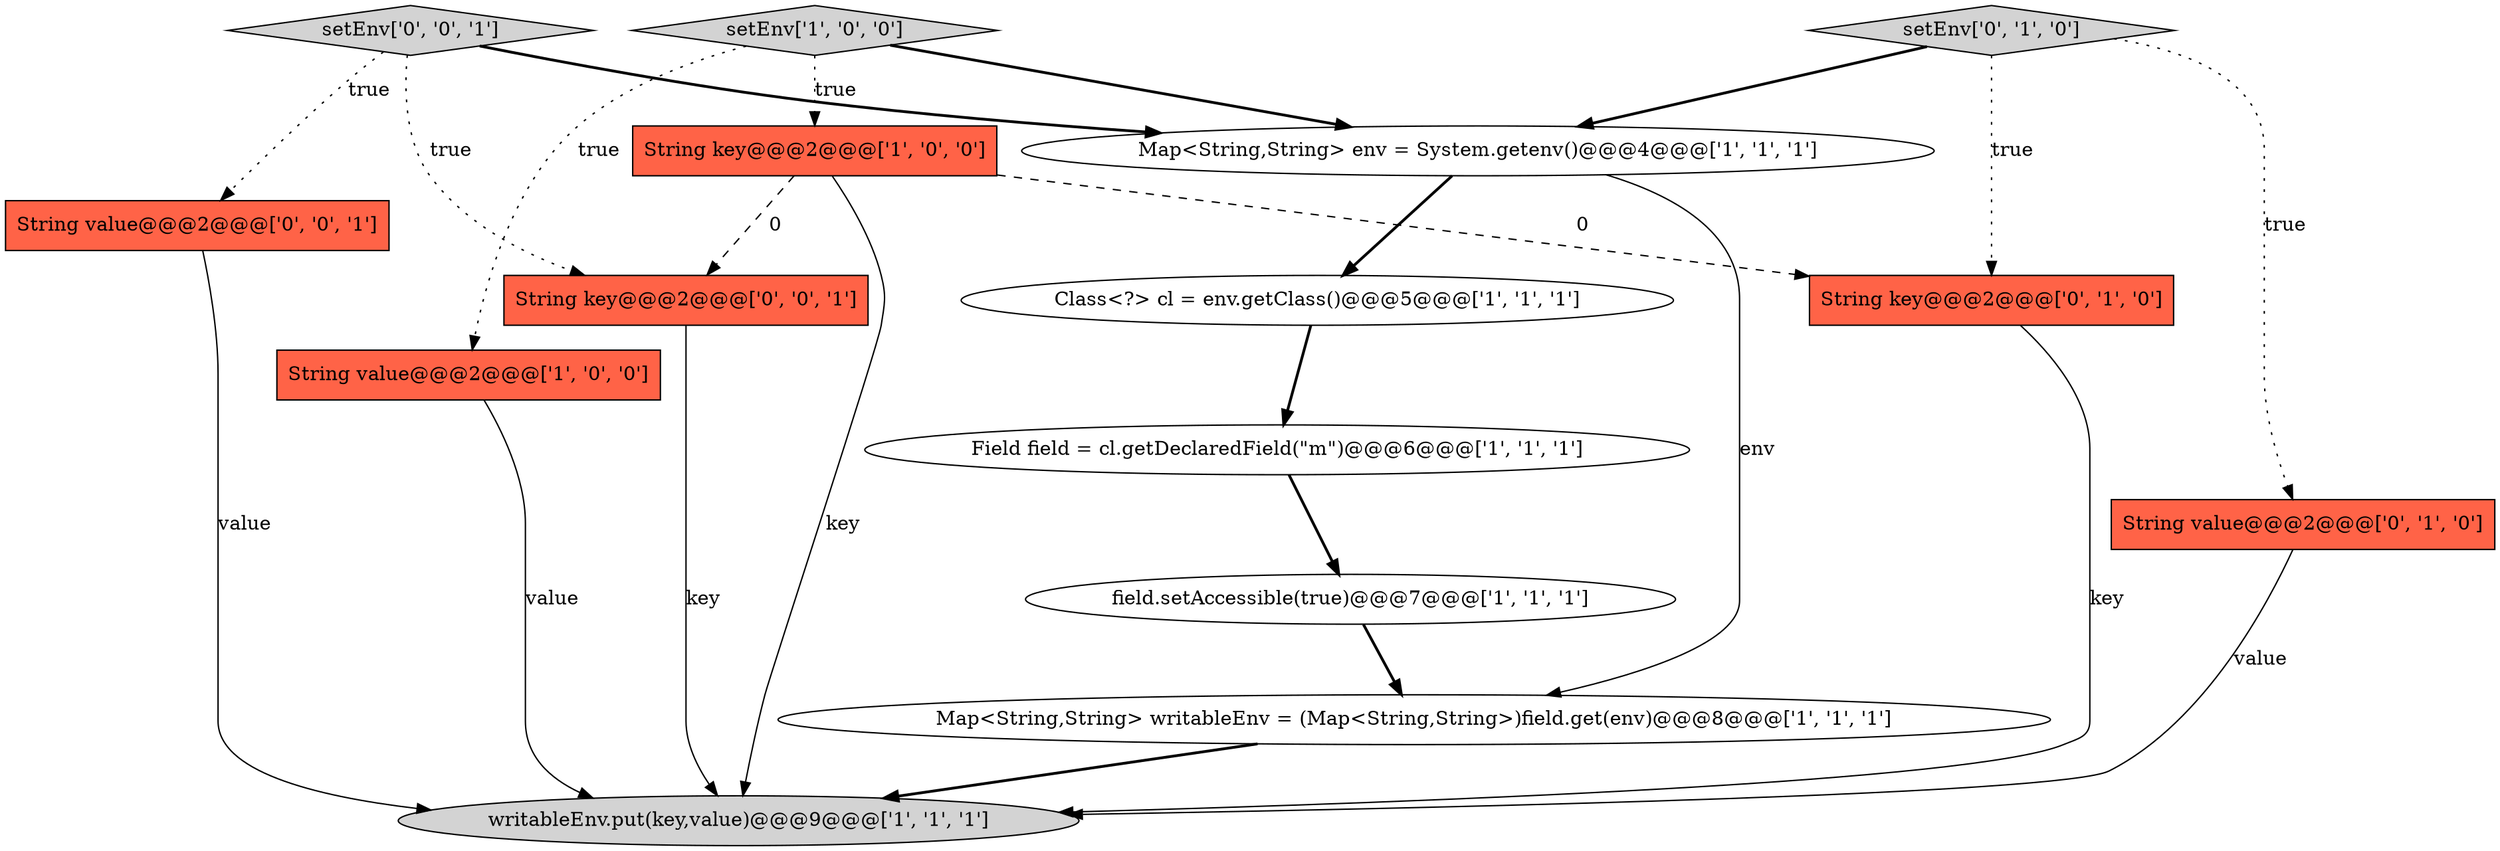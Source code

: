 digraph {
5 [style = filled, label = "String key@@@2@@@['1', '0', '0']", fillcolor = tomato, shape = box image = "AAA1AAABBB1BBB"];
6 [style = filled, label = "Field field = cl.getDeclaredField(\"m\")@@@6@@@['1', '1', '1']", fillcolor = white, shape = ellipse image = "AAA0AAABBB1BBB"];
3 [style = filled, label = "Class<?> cl = env.getClass()@@@5@@@['1', '1', '1']", fillcolor = white, shape = ellipse image = "AAA0AAABBB1BBB"];
12 [style = filled, label = "String value@@@2@@@['0', '0', '1']", fillcolor = tomato, shape = box image = "AAA0AAABBB3BBB"];
10 [style = filled, label = "String key@@@2@@@['0', '1', '0']", fillcolor = tomato, shape = box image = "AAA1AAABBB2BBB"];
13 [style = filled, label = "setEnv['0', '0', '1']", fillcolor = lightgray, shape = diamond image = "AAA0AAABBB3BBB"];
4 [style = filled, label = "setEnv['1', '0', '0']", fillcolor = lightgray, shape = diamond image = "AAA0AAABBB1BBB"];
0 [style = filled, label = "field.setAccessible(true)@@@7@@@['1', '1', '1']", fillcolor = white, shape = ellipse image = "AAA0AAABBB1BBB"];
1 [style = filled, label = "writableEnv.put(key,value)@@@9@@@['1', '1', '1']", fillcolor = lightgray, shape = ellipse image = "AAA0AAABBB1BBB"];
9 [style = filled, label = "String value@@@2@@@['0', '1', '0']", fillcolor = tomato, shape = box image = "AAA0AAABBB2BBB"];
8 [style = filled, label = "Map<String,String> env = System.getenv()@@@4@@@['1', '1', '1']", fillcolor = white, shape = ellipse image = "AAA0AAABBB1BBB"];
11 [style = filled, label = "setEnv['0', '1', '0']", fillcolor = lightgray, shape = diamond image = "AAA0AAABBB2BBB"];
14 [style = filled, label = "String key@@@2@@@['0', '0', '1']", fillcolor = tomato, shape = box image = "AAA0AAABBB3BBB"];
7 [style = filled, label = "Map<String,String> writableEnv = (Map<String,String>)field.get(env)@@@8@@@['1', '1', '1']", fillcolor = white, shape = ellipse image = "AAA0AAABBB1BBB"];
2 [style = filled, label = "String value@@@2@@@['1', '0', '0']", fillcolor = tomato, shape = box image = "AAA0AAABBB1BBB"];
4->5 [style = dotted, label="true"];
12->1 [style = solid, label="value"];
5->14 [style = dashed, label="0"];
7->1 [style = bold, label=""];
13->12 [style = dotted, label="true"];
11->10 [style = dotted, label="true"];
8->3 [style = bold, label=""];
3->6 [style = bold, label=""];
11->9 [style = dotted, label="true"];
6->0 [style = bold, label=""];
0->7 [style = bold, label=""];
8->7 [style = solid, label="env"];
2->1 [style = solid, label="value"];
5->10 [style = dashed, label="0"];
9->1 [style = solid, label="value"];
10->1 [style = solid, label="key"];
14->1 [style = solid, label="key"];
5->1 [style = solid, label="key"];
4->8 [style = bold, label=""];
11->8 [style = bold, label=""];
13->8 [style = bold, label=""];
13->14 [style = dotted, label="true"];
4->2 [style = dotted, label="true"];
}
